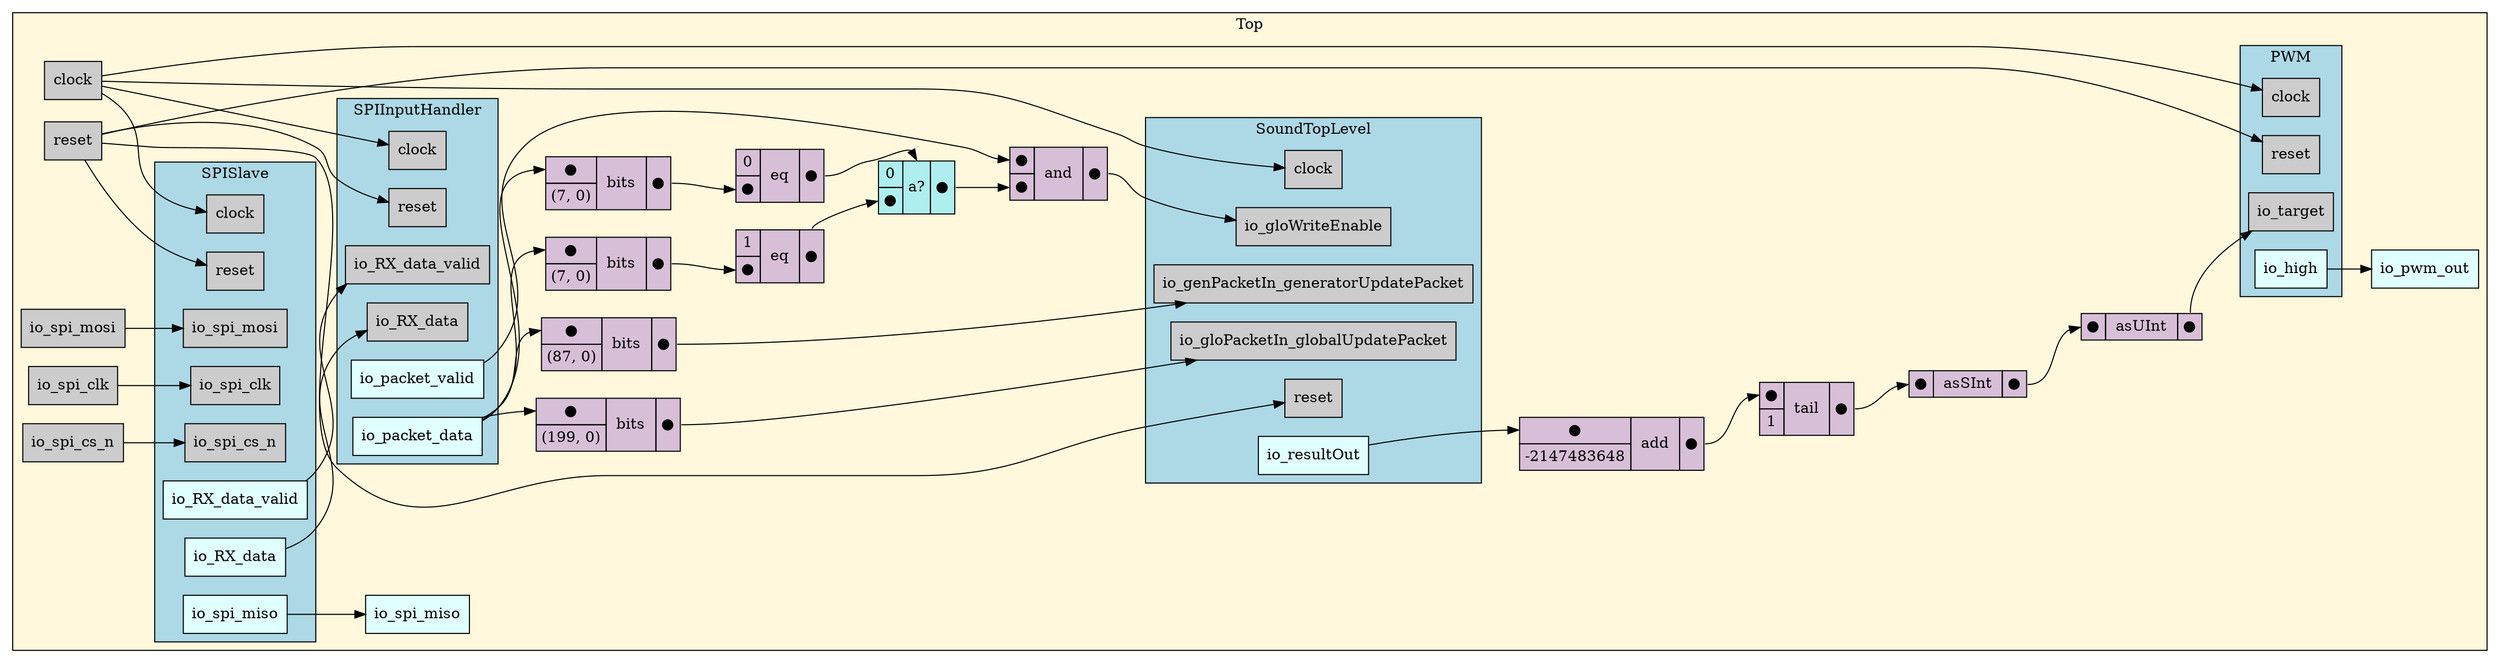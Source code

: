 digraph Top {
stylesheet = "styles.css"
rankdir="LR" 

subgraph cluster_Top {
  label="Top"
  URL=""
  bgcolor="#FFF8DC"
  cluster_Top_clock [shape = "rectangle" style="filled" fillcolor="#CCCCCC" label="clock" rank="0"]
     
cluster_Top_reset [shape = "rectangle" style="filled" fillcolor="#CCCCCC" label="reset" rank="0"]
     
cluster_Top_io_spi_mosi [shape = "rectangle" style="filled" fillcolor="#CCCCCC" label="io_spi_mosi" rank="0"]
     
cluster_Top_io_spi_clk [shape = "rectangle" style="filled" fillcolor="#CCCCCC" label="io_spi_clk" rank="0"]
     
cluster_Top_io_spi_cs_n [shape = "rectangle" style="filled" fillcolor="#CCCCCC" label="io_spi_cs_n" rank="0"]
     
cluster_Top_io_spi_miso [shape = "rectangle" style="filled" fillcolor="#E0FFFF" label="io_spi_miso" rank="1000"]
     
cluster_Top_io_pwm_out [shape = "rectangle" style="filled" fillcolor="#E0FFFF" label="io_pwm_out" rank="1000"]
     

subgraph cluster_Top_SoundTopLevel {
  label="SoundTopLevel"
  URL="SoundTopLevel.dot.svg"
  bgcolor="#ADD8E6"
  cluster_Top_SoundTopLevel_clock [shape = "rectangle" style="filled" fillcolor="#CCCCCC" label="clock" rank="0"]
     
cluster_Top_SoundTopLevel_reset [shape = "rectangle" style="filled" fillcolor="#CCCCCC" label="reset" rank="0"]
     
cluster_Top_SoundTopLevel_io_genPacketIn_generatorUpdatePacket [shape = "rectangle" style="filled" fillcolor="#CCCCCC" label="io_genPacketIn_generatorUpdatePacket" rank="0"]
     
cluster_Top_SoundTopLevel_io_gloPacketIn_globalUpdatePacket [shape = "rectangle" style="filled" fillcolor="#CCCCCC" label="io_gloPacketIn_globalUpdatePacket" rank="0"]
     
cluster_Top_SoundTopLevel_io_gloWriteEnable [shape = "rectangle" style="filled" fillcolor="#CCCCCC" label="io_gloWriteEnable" rank="0"]
     
cluster_Top_SoundTopLevel_io_resultOut [shape = "rectangle" style="filled" fillcolor="#E0FFFF" label="io_resultOut" rank="1000"]
     

subgraph cluster_Top_SoundTopLevel_globalStateDecoder {
  label="globalStateDecoder"
  URL="GlobalStateDecoder.dot.svg"
  bgcolor="#FFB6C1"
  

  
  
  
}
     

subgraph cluster_Top_SoundTopLevel_generatorStateDecoder {
  label="generatorStateDecoder"
  URL="GeneratorStateDecoder.dot.svg"
  bgcolor="#FFB6C1"
  

  
  
  
}
     

subgraph cluster_Top_SoundTopLevel_adder {
  label="adder"
  URL="Adder.dot.svg"
  bgcolor="#FFB6C1"
  

  
  
  
}
     

subgraph cluster_Top_SoundTopLevel_Generator {
  label="Generator"
  URL="Generator.dot.svg"
  bgcolor="#FFB6C1"
  

  
  
  
}
     

subgraph cluster_Top_SoundTopLevel_Generator_1 {
  label="Generator_1"
  URL="Generator.dot.svg"
  bgcolor="#FFB6C1"
  

  
  
  
}
     

subgraph cluster_Top_SoundTopLevel_Generator_2 {
  label="Generator_2"
  URL="Generator.dot.svg"
  bgcolor="#FFB6C1"
  

  
  
  
}
     

subgraph cluster_Top_SoundTopLevel_Generator_3 {
  label="Generator_3"
  URL="Generator.dot.svg"
  bgcolor="#FFB6C1"
  

  
  
  
}
     

subgraph cluster_Top_SoundTopLevel_Generator_4 {
  label="Generator_4"
  URL="Generator.dot.svg"
  bgcolor="#FFB6C1"
  

  
  
  
}
     

subgraph cluster_Top_SoundTopLevel_Generator_5 {
  label="Generator_5"
  URL="Generator.dot.svg"
  bgcolor="#FFB6C1"
  

  
  
  
}
     

subgraph cluster_Top_SoundTopLevel_Generator_6 {
  label="Generator_6"
  URL="Generator.dot.svg"
  bgcolor="#FFB6C1"
  

  
  
  
}
     

subgraph cluster_Top_SoundTopLevel_Generator_7 {
  label="Generator_7"
  URL="Generator.dot.svg"
  bgcolor="#FFB6C1"
  

  
  
  
}
     

subgraph cluster_Top_SoundTopLevel_Generator_8 {
  label="Generator_8"
  URL="Generator.dot.svg"
  bgcolor="#FFB6C1"
  

  
  
  
}
     

subgraph cluster_Top_SoundTopLevel_Generator_9 {
  label="Generator_9"
  URL="Generator.dot.svg"
  bgcolor="#FFB6C1"
  

  
  
  
}
     

subgraph cluster_Top_SoundTopLevel_Generator_10 {
  label="Generator_10"
  URL="Generator.dot.svg"
  bgcolor="#FFB6C1"
  

  
  
  
}
     

subgraph cluster_Top_SoundTopLevel_Generator_11 {
  label="Generator_11"
  URL="Generator.dot.svg"
  bgcolor="#FFB6C1"
  

  
  
  
}
     

subgraph cluster_Top_SoundTopLevel_Generator_12 {
  label="Generator_12"
  URL="Generator.dot.svg"
  bgcolor="#FFB6C1"
  

  
  
  
}
     

subgraph cluster_Top_SoundTopLevel_Generator_13 {
  label="Generator_13"
  URL="Generator.dot.svg"
  bgcolor="#FFB6C1"
  

  
  
  
}
     

subgraph cluster_Top_SoundTopLevel_Generator_14 {
  label="Generator_14"
  URL="Generator.dot.svg"
  bgcolor="#FFB6C1"
  

  
  
  
}
     

subgraph cluster_Top_SoundTopLevel_Generator_15 {
  label="Generator_15"
  URL="Generator.dot.svg"
  bgcolor="#FFB6C1"
  

  
  
  
}
     

  
  
  
}
     

subgraph cluster_Top_SPISlave {
  label="SPISlave"
  URL="SPISlave.dot.svg"
  bgcolor="#ADD8E6"
  cluster_Top_SPISlave_clock [shape = "rectangle" style="filled" fillcolor="#CCCCCC" label="clock" rank="0"]
     
cluster_Top_SPISlave_reset [shape = "rectangle" style="filled" fillcolor="#CCCCCC" label="reset" rank="0"]
     
cluster_Top_SPISlave_io_spi_mosi [shape = "rectangle" style="filled" fillcolor="#CCCCCC" label="io_spi_mosi" rank="0"]
     
cluster_Top_SPISlave_io_spi_clk [shape = "rectangle" style="filled" fillcolor="#CCCCCC" label="io_spi_clk" rank="0"]
     
cluster_Top_SPISlave_io_spi_cs_n [shape = "rectangle" style="filled" fillcolor="#CCCCCC" label="io_spi_cs_n" rank="0"]
     
cluster_Top_SPISlave_io_RX_data_valid [shape = "rectangle" style="filled" fillcolor="#E0FFFF" label="io_RX_data_valid" rank="1000"]
     
cluster_Top_SPISlave_io_RX_data [shape = "rectangle" style="filled" fillcolor="#E0FFFF" label="io_RX_data" rank="1000"]
     
cluster_Top_SPISlave_io_spi_miso [shape = "rectangle" style="filled" fillcolor="#E0FFFF" label="io_spi_miso" rank="1000"]
     

subgraph cluster_Top_SPISlave_spi {
  label="spi"
  URL="SPI_Slave_nandland.dot.svg"
  bgcolor="#FFB6C1"
  

  
  
  
}
     

  
  
  
}
     

subgraph cluster_Top_SPIInputHandler {
  label="SPIInputHandler"
  URL="SPIInputHandler.dot.svg"
  bgcolor="#ADD8E6"
  cluster_Top_SPIInputHandler_clock [shape = "rectangle" style="filled" fillcolor="#CCCCCC" label="clock" rank="0"]
     
cluster_Top_SPIInputHandler_reset [shape = "rectangle" style="filled" fillcolor="#CCCCCC" label="reset" rank="0"]
     
cluster_Top_SPIInputHandler_io_RX_data [shape = "rectangle" style="filled" fillcolor="#CCCCCC" label="io_RX_data" rank="0"]
     
cluster_Top_SPIInputHandler_io_RX_data_valid [shape = "rectangle" style="filled" fillcolor="#CCCCCC" label="io_RX_data_valid" rank="0"]
     
cluster_Top_SPIInputHandler_io_packet_valid [shape = "rectangle" style="filled" fillcolor="#E0FFFF" label="io_packet_valid" rank="1000"]
     
cluster_Top_SPIInputHandler_io_packet_data [shape = "rectangle" style="filled" fillcolor="#E0FFFF" label="io_packet_data" rank="1000"]
     

  
  
  
}
     

subgraph cluster_Top_PWM {
  label="PWM"
  URL="PWM.dot.svg"
  bgcolor="#ADD8E6"
  cluster_Top_PWM_clock [shape = "rectangle" style="filled" fillcolor="#CCCCCC" label="clock" rank="0"]
     
cluster_Top_PWM_reset [shape = "rectangle" style="filled" fillcolor="#CCCCCC" label="reset" rank="0"]
     
cluster_Top_PWM_io_target [shape = "rectangle" style="filled" fillcolor="#CCCCCC" label="io_target" rank="0"]
     
cluster_Top_PWM_io_high [shape = "rectangle" style="filled" fillcolor="#E0FFFF" label="io_high" rank="1000"]
     

  
  
  
}
     

op_bits_1202 [shape = "plaintext" label=<
<TABLE BORDER="0" CELLBORDER="1" CELLSPACING="0" CELLPADDING="4" BGCOLOR="#D8BFD8">
  <TR>
    <TD PORT="in1">&#x25cf;</TD>
    <TD ROWSPAN="2" > bits </TD>
    <TD ROWSPAN="2" PORT="out">&#x25cf;</TD>
  </TR>
  <TR>
    <TD>(87, 0)</TD>
  </TR>
</TABLE>>];
       

op_bits_1203 [shape = "plaintext" label=<
<TABLE BORDER="0" CELLBORDER="1" CELLSPACING="0" CELLPADDING="4" BGCOLOR="#D8BFD8">
  <TR>
    <TD PORT="in1">&#x25cf;</TD>
    <TD ROWSPAN="2" > bits </TD>
    <TD ROWSPAN="2" PORT="out">&#x25cf;</TD>
  </TR>
  <TR>
    <TD>(199, 0)</TD>
  </TR>
</TABLE>>];
       

op_and_1204 [shape = "plaintext" label=<
<TABLE BORDER="0" CELLBORDER="1" CELLSPACING="0" CELLPADDING="4" BGCOLOR="#D8BFD8">
  <TR>
    <TD PORT="in1">&#x25cf;</TD>
    <TD ROWSPAN="2" > and </TD>
    <TD ROWSPAN="2" PORT="out">&#x25cf;</TD>
  </TR>
  <TR>
    <TD PORT="in2">&#x25cf;</TD>
  </TR>
</TABLE>>];
       

mux_1189120291 [shape = "plaintext" label=<
<TABLE BORDER="0" CELLBORDER="1" CELLSPACING="0" CELLPADDING="4" BGCOLOR="#AFEEEE">
  <TR>
    <TD PORT="in1">0</TD>
    <TD ROWSPAN="2" PORT="select">a?</TD>
    <TD ROWSPAN="2" PORT="out">&#x25cf;</TD>
  </TR>
  <TR>
    <TD PORT="in2">&#x25cf;</TD>
  </TR>
</TABLE>>];
       

op_eq_1205 [shape = "plaintext" label=<
<TABLE BORDER="0" CELLBORDER="1" CELLSPACING="0" CELLPADDING="4" BGCOLOR="#D8BFD8">
  <TR>
    <TD PORT="in1">0</TD>
    <TD ROWSPAN="2" > eq </TD>
    <TD ROWSPAN="2" PORT="out">&#x25cf;</TD>
  </TR>
  <TR>
    <TD PORT="in2">&#x25cf;</TD>
  </TR>
</TABLE>>];
       

op_bits_1206 [shape = "plaintext" label=<
<TABLE BORDER="0" CELLBORDER="1" CELLSPACING="0" CELLPADDING="4" BGCOLOR="#D8BFD8">
  <TR>
    <TD PORT="in1">&#x25cf;</TD>
    <TD ROWSPAN="2" > bits </TD>
    <TD ROWSPAN="2" PORT="out">&#x25cf;</TD>
  </TR>
  <TR>
    <TD>(7, 0)</TD>
  </TR>
</TABLE>>];
       

op_eq_1207 [shape = "plaintext" label=<
<TABLE BORDER="0" CELLBORDER="1" CELLSPACING="0" CELLPADDING="4" BGCOLOR="#D8BFD8">
  <TR>
    <TD PORT="in1">1</TD>
    <TD ROWSPAN="2" > eq </TD>
    <TD ROWSPAN="2" PORT="out">&#x25cf;</TD>
  </TR>
  <TR>
    <TD PORT="in2">&#x25cf;</TD>
  </TR>
</TABLE>>];
       

op_bits_1208 [shape = "plaintext" label=<
<TABLE BORDER="0" CELLBORDER="1" CELLSPACING="0" CELLPADDING="4" BGCOLOR="#D8BFD8">
  <TR>
    <TD PORT="in1">&#x25cf;</TD>
    <TD ROWSPAN="2" > bits </TD>
    <TD ROWSPAN="2" PORT="out">&#x25cf;</TD>
  </TR>
  <TR>
    <TD>(7, 0)</TD>
  </TR>
</TABLE>>];
       

op_asUInt_1209 [shape = "plaintext" label=<
<TABLE BORDER="0" CELLBORDER="1" CELLSPACING="0" CELLPADDING="4" BGCOLOR="#D8BFD8">
  <TR>
    <TD PORT="in1">&#x25cf;</TD>
    <TD > asUInt </TD>
    <TD PORT="out">&#x25cf;</TD>
  </TR>
</TABLE>>];
       

op_asSInt_1210 [shape = "plaintext" label=<
<TABLE BORDER="0" CELLBORDER="1" CELLSPACING="0" CELLPADDING="4" BGCOLOR="#D8BFD8">
  <TR>
    <TD PORT="in1">&#x25cf;</TD>
    <TD > asSInt </TD>
    <TD PORT="out">&#x25cf;</TD>
  </TR>
</TABLE>>];
       

op_tail_1211 [shape = "plaintext" label=<
<TABLE BORDER="0" CELLBORDER="1" CELLSPACING="0" CELLPADDING="4" BGCOLOR="#D8BFD8">
  <TR>
    <TD PORT="in1">&#x25cf;</TD>
    <TD ROWSPAN="2" > tail </TD>
    <TD ROWSPAN="2" PORT="out">&#x25cf;</TD>
  </TR>
  <TR>
    <TD>1</TD>
  </TR>
</TABLE>>];
       

op_add_1212 [shape = "plaintext" label=<
<TABLE BORDER="0" CELLBORDER="1" CELLSPACING="0" CELLPADDING="4" BGCOLOR="#D8BFD8">
  <TR>
    <TD PORT="in1">&#x25cf;</TD>
    <TD ROWSPAN="2" > add </TD>
    <TD ROWSPAN="2" PORT="out">&#x25cf;</TD>
  </TR>
  <TR>
    <TD PORT="in2">-2147483648</TD>
  </TR>
</TABLE>>];
       

  cluster_Top_SPISlave_io_RX_data_valid -> cluster_Top_SPIInputHandler_io_RX_data_valid
  cluster_Top_SPIInputHandler_io_packet_data -> op_bits_1208:in1
  cluster_Top_reset -> cluster_Top_PWM_reset
  op_and_1204:out -> cluster_Top_SoundTopLevel_io_gloWriteEnable
  op_bits_1208:out -> op_eq_1207:in2
  cluster_Top_io_spi_clk -> cluster_Top_SPISlave_io_spi_clk
  op_add_1212:out -> op_tail_1211:in1
  op_eq_1207:out -> mux_1189120291:in2
  cluster_Top_io_spi_mosi -> cluster_Top_SPISlave_io_spi_mosi
  cluster_Top_SPISlave_io_RX_data -> cluster_Top_SPIInputHandler_io_RX_data
  op_asUInt_1209:out -> cluster_Top_PWM_io_target
  op_bits_1202:out -> cluster_Top_SoundTopLevel_io_genPacketIn_generatorUpdatePacket
  mux_1189120291:out -> op_and_1204:in2
  cluster_Top_SPISlave_io_spi_miso -> cluster_Top_io_spi_miso
  cluster_Top_reset -> cluster_Top_SPISlave_reset
  cluster_Top_reset -> cluster_Top_SPIInputHandler_reset
  cluster_Top_SPIInputHandler_io_packet_data -> op_bits_1202:in1
  cluster_Top_SPIInputHandler_io_packet_data -> op_bits_1206:in1
  cluster_Top_PWM_io_high -> cluster_Top_io_pwm_out
  cluster_Top_SoundTopLevel_io_resultOut -> op_add_1212:in1
  cluster_Top_io_spi_cs_n -> cluster_Top_SPISlave_io_spi_cs_n
  op_bits_1206:out -> op_eq_1205:in2
  cluster_Top_clock -> cluster_Top_SoundTopLevel_clock
  cluster_Top_SPIInputHandler_io_packet_data -> op_bits_1203:in1
  cluster_Top_clock -> cluster_Top_PWM_clock
  cluster_Top_SPIInputHandler_io_packet_valid -> op_and_1204:in1
  op_bits_1203:out -> cluster_Top_SoundTopLevel_io_gloPacketIn_globalUpdatePacket
  op_asSInt_1210:out -> op_asUInt_1209:in1
  op_tail_1211:out -> op_asSInt_1210:in1
  cluster_Top_clock -> cluster_Top_SPISlave_clock
  cluster_Top_clock -> cluster_Top_SPIInputHandler_clock
  cluster_Top_reset -> cluster_Top_SoundTopLevel_reset
  op_eq_1205:out -> mux_1189120291:select
  
  
}
     
}
